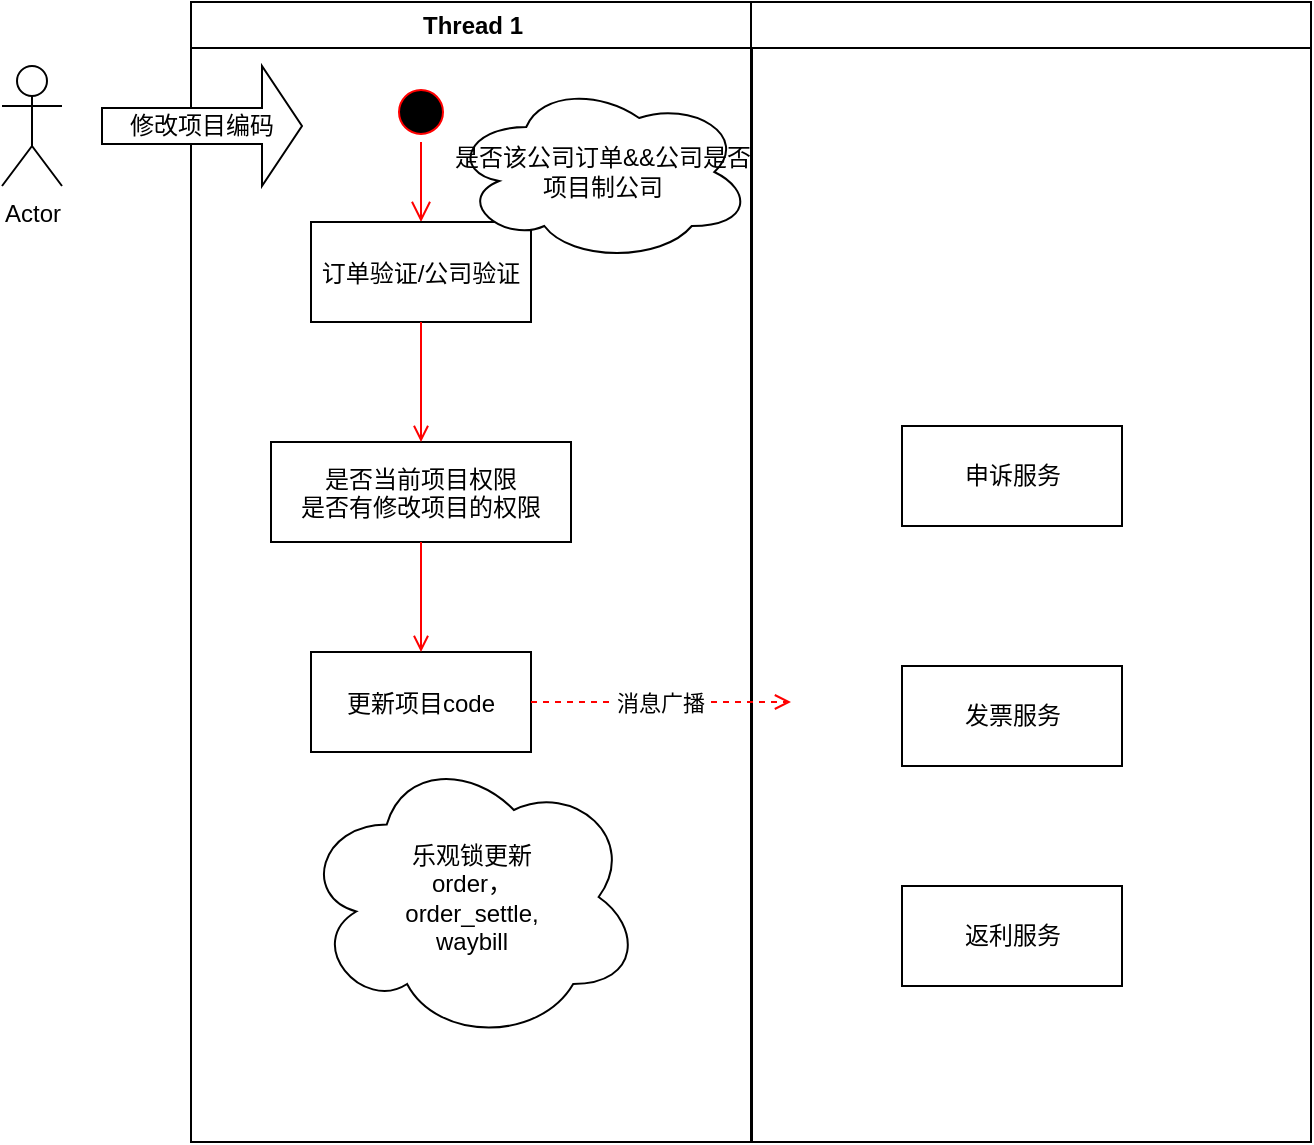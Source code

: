 <mxfile version="12.4.8" type="github">
  <diagram name="Page-1" id="e7e014a7-5840-1c2e-5031-d8a46d1fe8dd">
    <mxGraphModel dx="1038" dy="548" grid="1" gridSize="10" guides="1" tooltips="1" connect="1" arrows="1" fold="1" page="1" pageScale="1" pageWidth="1169" pageHeight="826" background="#ffffff" math="0" shadow="0">
      <root>
        <mxCell id="0"/>
        <mxCell id="1" parent="0"/>
        <mxCell id="2" value="Thread 1" style="swimlane;whiteSpace=wrap" parent="1" vertex="1">
          <mxGeometry x="164.5" y="128" width="280.5" height="570" as="geometry"/>
        </mxCell>
        <mxCell id="5" value="丁" style="ellipse;shape=startState;fillColor=#000000;strokeColor=#ff0000;" parent="2" vertex="1">
          <mxGeometry x="100" y="40" width="30" height="30" as="geometry"/>
        </mxCell>
        <mxCell id="6" value="" style="edgeStyle=elbowEdgeStyle;elbow=horizontal;verticalAlign=bottom;endArrow=open;endSize=8;strokeColor=#FF0000;endFill=1;rounded=0" parent="2" source="5" target="7" edge="1">
          <mxGeometry x="100" y="40" as="geometry">
            <mxPoint x="115" y="110" as="targetPoint"/>
          </mxGeometry>
        </mxCell>
        <mxCell id="7" value="订单验证/公司验证" style="" parent="2" vertex="1">
          <mxGeometry x="60" y="110" width="110" height="50" as="geometry"/>
        </mxCell>
        <mxCell id="8" value="是否当前项目权限&#xa;是否有修改项目的权限" style="" parent="2" vertex="1">
          <mxGeometry x="40" y="220" width="150" height="50" as="geometry"/>
        </mxCell>
        <mxCell id="9" value="" style="endArrow=open;strokeColor=#FF0000;endFill=1;rounded=0" parent="2" source="7" target="8" edge="1">
          <mxGeometry relative="1" as="geometry"/>
        </mxCell>
        <mxCell id="10" value="更新项目code" style="" parent="2" vertex="1">
          <mxGeometry x="60" y="325" width="110" height="50" as="geometry"/>
        </mxCell>
        <mxCell id="11" value="" style="endArrow=open;strokeColor=#FF0000;endFill=1;rounded=0" parent="2" source="8" target="10" edge="1">
          <mxGeometry relative="1" as="geometry"/>
        </mxCell>
        <mxCell id="3QvHoRK9Mrfd_KoeYsmz-41" value="是否该公司订单&amp;amp;&amp;amp;公司是否项目制公司" style="ellipse;shape=cloud;whiteSpace=wrap;html=1;" vertex="1" parent="2">
          <mxGeometry x="130" y="40" width="150.5" height="90" as="geometry"/>
        </mxCell>
        <mxCell id="3QvHoRK9Mrfd_KoeYsmz-43" value="乐观锁更新&lt;br&gt;order，&lt;br&gt;order_settle,&lt;br&gt;waybill" style="ellipse;shape=cloud;whiteSpace=wrap;html=1;" vertex="1" parent="2">
          <mxGeometry x="55.5" y="375" width="169.5" height="145" as="geometry"/>
        </mxCell>
        <mxCell id="3" value="" style="swimlane;whiteSpace=wrap" parent="1" vertex="1">
          <mxGeometry x="444.5" y="128" width="280" height="570" as="geometry"/>
        </mxCell>
        <mxCell id="3QvHoRK9Mrfd_KoeYsmz-44" value="申诉服务" style="html=1;" vertex="1" parent="3">
          <mxGeometry x="75.5" y="212" width="110" height="50" as="geometry"/>
        </mxCell>
        <mxCell id="3QvHoRK9Mrfd_KoeYsmz-45" value="发票服务" style="html=1;" vertex="1" parent="3">
          <mxGeometry x="75.5" y="332" width="110" height="50" as="geometry"/>
        </mxCell>
        <mxCell id="3QvHoRK9Mrfd_KoeYsmz-46" value="返利服务" style="html=1;" vertex="1" parent="3">
          <mxGeometry x="75.5" y="442" width="110" height="50" as="geometry"/>
        </mxCell>
        <mxCell id="20" value="消息广播" style="endArrow=open;strokeColor=#FF0000;endFill=1;rounded=0;dashed=1;" parent="1" source="10" edge="1">
          <mxGeometry relative="1" as="geometry">
            <mxPoint x="464.5" y="478" as="targetPoint"/>
          </mxGeometry>
        </mxCell>
        <mxCell id="3QvHoRK9Mrfd_KoeYsmz-47" value="Actor" style="shape=umlActor;verticalLabelPosition=bottom;labelBackgroundColor=#ffffff;verticalAlign=top;html=1;" vertex="1" parent="1">
          <mxGeometry x="70" y="160" width="30" height="60" as="geometry"/>
        </mxCell>
        <mxCell id="3QvHoRK9Mrfd_KoeYsmz-48" value="修改项目编码" style="shape=singleArrow;whiteSpace=wrap;html=1;" vertex="1" parent="1">
          <mxGeometry x="120" y="160" width="100" height="60" as="geometry"/>
        </mxCell>
      </root>
    </mxGraphModel>
  </diagram>
</mxfile>
